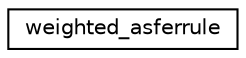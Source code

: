 digraph "Graphical Class Hierarchy"
{
 // LATEX_PDF_SIZE
  edge [fontname="Helvetica",fontsize="10",labelfontname="Helvetica",labelfontsize="10"];
  node [fontname="Helvetica",fontsize="10",shape=record];
  rankdir="LR";
  Node0 [label="weighted_asferrule",height=0.2,width=0.4,color="black", fillcolor="white", style="filled",URL="$structweighted__asferrule.html",tooltip=" "];
}
